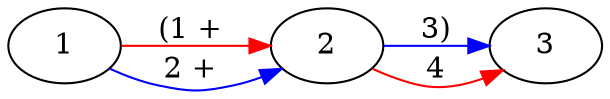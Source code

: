 digraph G {
rankdir=LR
1->2[label="(1 + " color=red]
1->2[label="2 + " color=blue]
2->3[label="3)" color=blue]
2->3[label="4" color=red]

}
